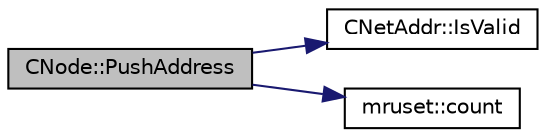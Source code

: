 digraph "CNode::PushAddress"
{
  edge [fontname="Helvetica",fontsize="10",labelfontname="Helvetica",labelfontsize="10"];
  node [fontname="Helvetica",fontsize="10",shape=record];
  rankdir="LR";
  Node227 [label="CNode::PushAddress",height=0.2,width=0.4,color="black", fillcolor="grey75", style="filled", fontcolor="black"];
  Node227 -> Node228 [color="midnightblue",fontsize="10",style="solid",fontname="Helvetica"];
  Node228 [label="CNetAddr::IsValid",height=0.2,width=0.4,color="black", fillcolor="white", style="filled",URL="$class_c_net_addr.html#a6fe20b8da9701ca5dc2af078e2e8ac25"];
  Node227 -> Node229 [color="midnightblue",fontsize="10",style="solid",fontname="Helvetica"];
  Node229 [label="mruset::count",height=0.2,width=0.4,color="black", fillcolor="white", style="filled",URL="$classmruset.html#aff65b732aed809fb84542e1136321a24"];
}
